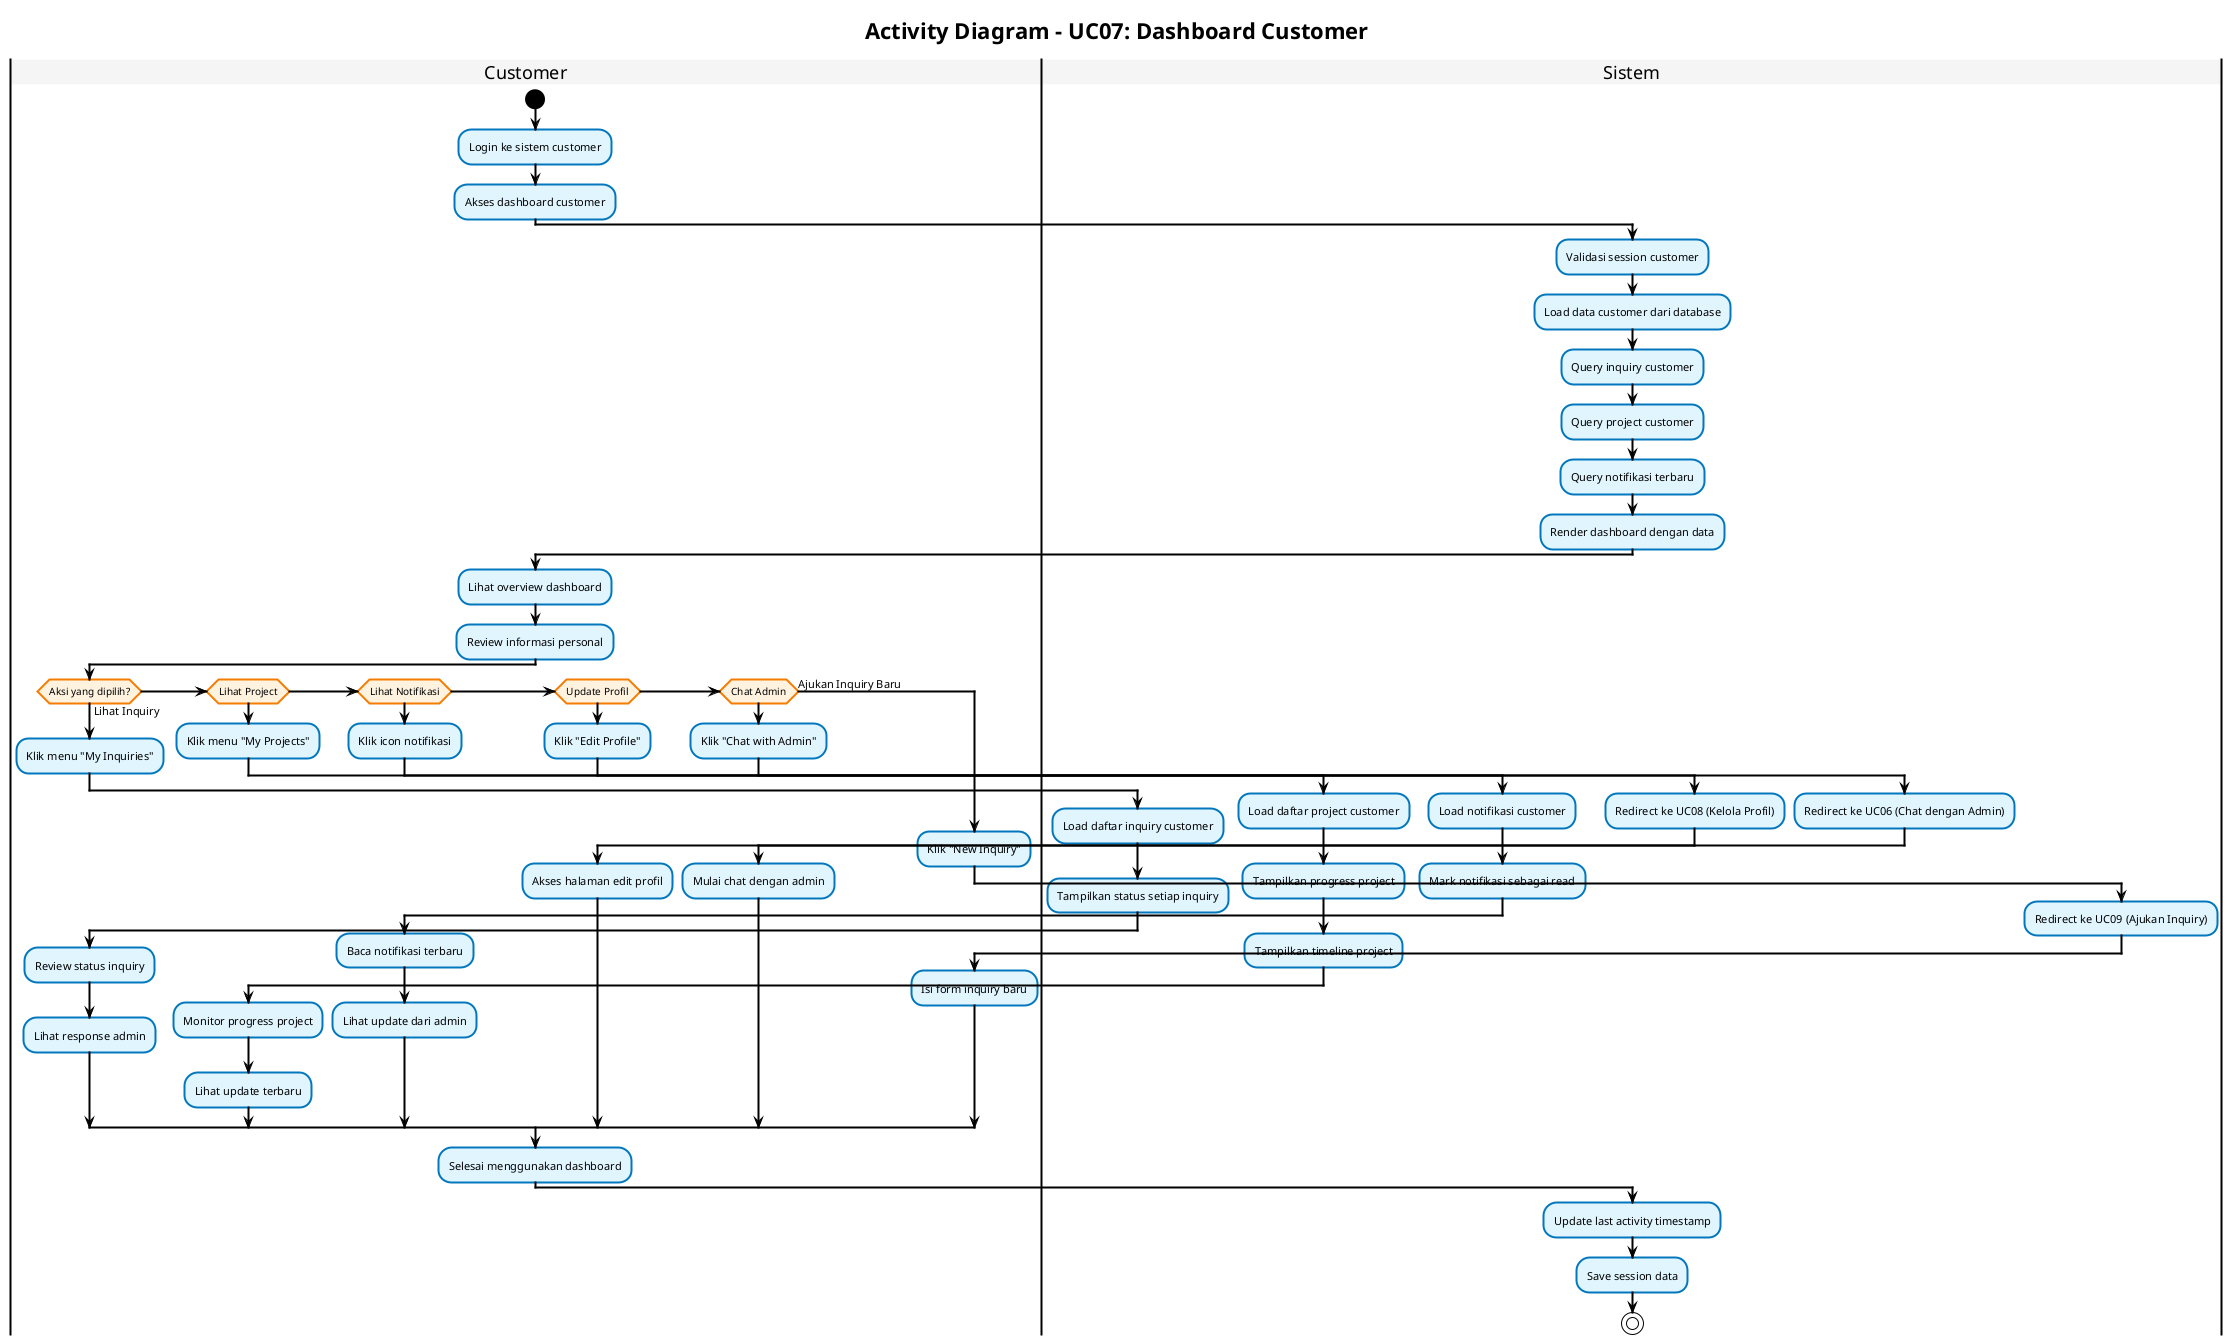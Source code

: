 @startuml

!theme plain
skinparam backgroundColor white
skinparam shadowing false
skinparam handwritten false

' Styling UML BPMN yang tegas dan standar
skinparam activity {
    BackgroundColor #E1F5FE
    BorderColor #0277BD
    BorderThickness 2
    FontSize 11
}

skinparam activityDiamond {
    BackgroundColor #FFF3E0
    BorderColor #F57C00
    BorderThickness 2
    FontSize 10
}

skinparam activityStart {
    Color black
}

skinparam activityEnd {
    Color black
}

skinparam arrow {
    Color black
    Thickness 2
}

skinparam swimlane {
    BorderColor black
    BorderThickness 2
    TitleBackgroundColor #F5F5F5
}

skinparam linetype ortho
skinparam nodesep 20
skinparam ranksep 30

title **Activity Diagram - UC07: Dashboard Customer**

|Customer|
start
:Login ke sistem customer;
:Akses dashboard customer;

|Sistem|
:Validasi session customer;
:Load data customer dari database;
:Query inquiry customer;
:Query project customer;
:Query notifikasi terbaru;
:Render dashboard dengan data;

|Customer|
:Lihat overview dashboard;
:Review informasi personal;

if (Aksi yang dipilih?) then (Lihat Inquiry)
  :Klik menu "My Inquiries";
  
  |Sistem|
  :Load daftar inquiry customer;
  :Tampilkan status setiap inquiry;
  
  |Customer|
  :Review status inquiry;
  :Lihat response admin;
else if (Lihat Project)
  :Klik menu "My Projects";
  
  |Sistem|
  :Load daftar project customer;
  :Tampilkan progress project;
  :Tampilkan timeline project;
  
  |Customer|
  :Monitor progress project;
  :Lihat update terbaru;
else if (Lihat Notifikasi)
  :Klik icon notifikasi;
  
  |Sistem|
  :Load notifikasi customer;
  :Mark notifikasi sebagai read;
  
  |Customer|
  :Baca notifikasi terbaru;
  :Lihat update dari admin;
else if (Update Profil)
  :Klik "Edit Profile";
  
  |Sistem|
  :Redirect ke UC08 (Kelola Profil);
  
  |Customer|
  :Akses halaman edit profil;
else if (Chat Admin)
  :Klik "Chat with Admin";
  
  |Sistem|
  :Redirect ke UC06 (Chat dengan Admin);
  
  |Customer|
  :Mulai chat dengan admin;
else (Ajukan Inquiry Baru)
  :Klik "New Inquiry";
  
  |Sistem|
  :Redirect ke UC09 (Ajukan Inquiry);
  
  |Customer|
  :Isi form inquiry baru;
endif

' MERGE POINT - All paths converge here
|Customer|
:Selesai menggunakan dashboard;

|Sistem|
:Update last activity timestamp;
:Save session data;
' SINGLE END POINT
stop

@enduml
